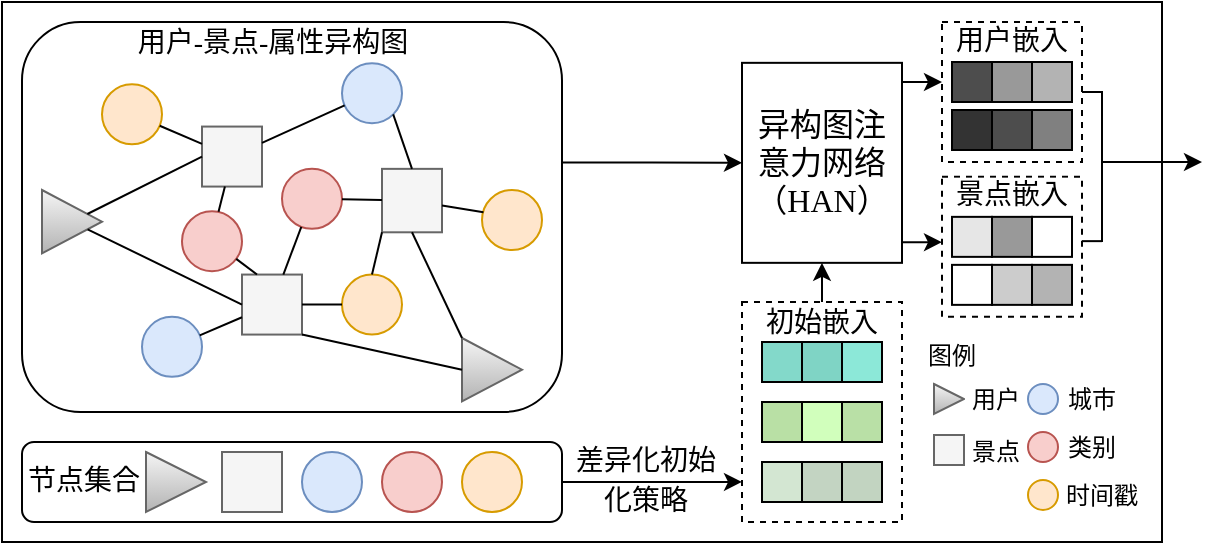 <mxfile version="26.1.2">
  <diagram name="第 1 页" id="W3BVOUTEY-KTllS0l63H">
    <mxGraphModel dx="1195" dy="615" grid="1" gridSize="10" guides="1" tooltips="1" connect="1" arrows="1" fold="1" page="1" pageScale="1" pageWidth="827" pageHeight="1169" math="0" shadow="0">
      <root>
        <mxCell id="0" />
        <mxCell id="1" parent="0" />
        <mxCell id="PugjqOxifg0IGrEvEy98-204" value="" style="rounded=0;whiteSpace=wrap;html=1;" vertex="1" parent="1">
          <mxGeometry x="30" y="240" width="580" height="270" as="geometry" />
        </mxCell>
        <mxCell id="PugjqOxifg0IGrEvEy98-112" value="&lt;font face=&quot;宋体&quot; style=&quot;font-size: 14px;&quot;&gt;差异化初始化策略&lt;/font&gt;" style="rounded=0;whiteSpace=wrap;html=1;strokeColor=#FFFFFF;fontSize=16;" vertex="1" parent="1">
          <mxGeometry x="312" y="460" width="80" height="36" as="geometry" />
        </mxCell>
        <mxCell id="PugjqOxifg0IGrEvEy98-85" value="" style="rounded=1;whiteSpace=wrap;html=1;" vertex="1" parent="1">
          <mxGeometry x="40" y="460" width="270" height="40" as="geometry" />
        </mxCell>
        <mxCell id="PugjqOxifg0IGrEvEy98-183" style="edgeStyle=orthogonalEdgeStyle;rounded=0;orthogonalLoop=1;jettySize=auto;html=1;exitX=0.993;exitY=0.897;exitDx=0;exitDy=0;exitPerimeter=0;entryX=0;entryY=0.465;entryDx=0;entryDy=0;entryPerimeter=0;" edge="1" parent="1" source="PugjqOxifg0IGrEvEy98-48" target="PugjqOxifg0IGrEvEy98-169">
          <mxGeometry relative="1" as="geometry">
            <mxPoint x="490" y="360" as="targetPoint" />
          </mxGeometry>
        </mxCell>
        <mxCell id="PugjqOxifg0IGrEvEy98-184" style="edgeStyle=orthogonalEdgeStyle;rounded=0;orthogonalLoop=1;jettySize=auto;html=1;exitX=1;exitY=0.096;exitDx=0;exitDy=0;exitPerimeter=0;entryX=0;entryY=0.429;entryDx=0;entryDy=0;entryPerimeter=0;" edge="1" parent="1" source="PugjqOxifg0IGrEvEy98-48" target="PugjqOxifg0IGrEvEy98-165">
          <mxGeometry relative="1" as="geometry">
            <mxPoint x="490" y="280" as="targetPoint" />
          </mxGeometry>
        </mxCell>
        <mxCell id="PugjqOxifg0IGrEvEy98-48" value="" style="rounded=0;whiteSpace=wrap;html=1;fontSize=15;" vertex="1" parent="1">
          <mxGeometry x="400" y="270.42" width="80" height="100" as="geometry" />
        </mxCell>
        <mxCell id="PugjqOxifg0IGrEvEy98-78" value="" style="ellipse;whiteSpace=wrap;html=1;aspect=fixed;fillColor=#ffe6cc;strokeColor=#d79b00;" vertex="1" parent="1">
          <mxGeometry x="260" y="465" width="30" height="30" as="geometry" />
        </mxCell>
        <mxCell id="PugjqOxifg0IGrEvEy98-79" value="&lt;span style=&quot;color: rgba(0, 0, 0, 0); font-family: monospace; font-size: 0px; text-align: start; text-wrap: nowrap;&quot;&gt;%3CmxGraphModel%3E%3Croot%3E%3CmxCell%20id%3D%220%22%2F%3E%3CmxCell%20id%3D%221%22%20parent%3D%220%22%2F%3E%3CmxCell%20id%3D%222%22%20value%3D%22%22%20style%3D%22ellipse%3BwhiteSpace%3Dwrap%3Bhtml%3D1%3Baspect%3Dfixed%3BfillColor%3D%23ffe6cc%3BstrokeColor%3D%23d79b00%3B%22%20vertex%3D%221%22%20parent%3D%221%22%3E%3CmxGeometry%20x%3D%2280%22%20y%3D%22290%22%20width%3D%2230%22%20height%3D%2230%22%20as%3D%22geometry%22%2F%3E%3C%2FmxCell%3E%3C%2Froot%3E%3C%2FmxGraphModel%3E&lt;/span&gt;" style="triangle;whiteSpace=wrap;html=1;fillColor=#f5f5f5;gradientColor=#b3b3b3;strokeColor=#666666;" vertex="1" parent="1">
          <mxGeometry x="102" y="465" width="30" height="30" as="geometry" />
        </mxCell>
        <mxCell id="PugjqOxifg0IGrEvEy98-80" value="" style="ellipse;whiteSpace=wrap;html=1;aspect=fixed;fillColor=#f8cecc;strokeColor=#b85450;" vertex="1" parent="1">
          <mxGeometry x="220" y="465" width="30" height="30" as="geometry" />
        </mxCell>
        <mxCell id="PugjqOxifg0IGrEvEy98-81" value="" style="ellipse;whiteSpace=wrap;html=1;aspect=fixed;fillColor=#dae8fc;strokeColor=#6c8ebf;" vertex="1" parent="1">
          <mxGeometry x="180" y="465" width="30" height="30" as="geometry" />
        </mxCell>
        <mxCell id="PugjqOxifg0IGrEvEy98-82" value="" style="whiteSpace=wrap;html=1;aspect=fixed;fillColor=#f5f5f5;fontColor=#333333;strokeColor=#666666;" vertex="1" parent="1">
          <mxGeometry x="140" y="465" width="30" height="30" as="geometry" />
        </mxCell>
        <mxCell id="PugjqOxifg0IGrEvEy98-111" style="edgeStyle=orthogonalEdgeStyle;rounded=0;orthogonalLoop=1;jettySize=auto;html=1;exitX=1;exitY=0.5;exitDx=0;exitDy=0;entryX=0;entryY=0.818;entryDx=0;entryDy=0;entryPerimeter=0;" edge="1" parent="1" source="PugjqOxifg0IGrEvEy98-85" target="PugjqOxifg0IGrEvEy98-88">
          <mxGeometry relative="1" as="geometry">
            <mxPoint x="360" y="500" as="targetPoint" />
          </mxGeometry>
        </mxCell>
        <mxCell id="PugjqOxifg0IGrEvEy98-117" style="edgeStyle=orthogonalEdgeStyle;rounded=0;orthogonalLoop=1;jettySize=auto;html=1;entryX=0;entryY=0.5;entryDx=0;entryDy=0;exitX=1.001;exitY=0.36;exitDx=0;exitDy=0;exitPerimeter=0;" edge="1" parent="1" source="PugjqOxifg0IGrEvEy98-45" target="PugjqOxifg0IGrEvEy98-48">
          <mxGeometry relative="1" as="geometry">
            <mxPoint x="390" y="347.5" as="targetPoint" />
          </mxGeometry>
        </mxCell>
        <mxCell id="PugjqOxifg0IGrEvEy98-45" value="" style="rounded=1;whiteSpace=wrap;html=1;" vertex="1" parent="1">
          <mxGeometry x="40" y="250" width="270" height="195" as="geometry" />
        </mxCell>
        <mxCell id="PugjqOxifg0IGrEvEy98-1" value="" style="rounded=0;whiteSpace=wrap;html=1;fillColor=#f5f5f5;fontColor=#333333;strokeColor=#666666;" vertex="1" parent="1">
          <mxGeometry x="220" y="323.429" width="30" height="31.714" as="geometry" />
        </mxCell>
        <mxCell id="PugjqOxifg0IGrEvEy98-2" value="&lt;span style=&quot;color: rgba(0, 0, 0, 0); font-family: monospace; font-size: 0px; text-align: start; text-wrap: nowrap;&quot;&gt;%3CmxGraphModel%3E%3Croot%3E%3CmxCell%20id%3D%220%22%2F%3E%3CmxCell%20id%3D%221%22%20parent%3D%220%22%2F%3E%3CmxCell%20id%3D%222%22%20value%3D%22%22%20style%3D%22ellipse%3BwhiteSpace%3Dwrap%3Bhtml%3D1%3Baspect%3Dfixed%3BfillColor%3D%23ffe6cc%3BstrokeColor%3D%23d79b00%3B%22%20vertex%3D%221%22%20parent%3D%221%22%3E%3CmxGeometry%20x%3D%2280%22%20y%3D%22290%22%20width%3D%2230%22%20height%3D%2230%22%20as%3D%22geometry%22%2F%3E%3C%2FmxCell%3E%3C%2Froot%3E%3C%2FmxGraphModel%3E&lt;/span&gt;" style="triangle;whiteSpace=wrap;html=1;fillColor=#f5f5f5;gradientColor=#b3b3b3;strokeColor=#666666;" vertex="1" parent="1">
          <mxGeometry x="50" y="334" width="30" height="31.714" as="geometry" />
        </mxCell>
        <mxCell id="PugjqOxifg0IGrEvEy98-3" value="" style="triangle;whiteSpace=wrap;html=1;fillColor=#f5f5f5;gradientColor=#b3b3b3;strokeColor=#666666;" vertex="1" parent="1">
          <mxGeometry x="260" y="408" width="30" height="31.714" as="geometry" />
        </mxCell>
        <mxCell id="PugjqOxifg0IGrEvEy98-4" value="" style="whiteSpace=wrap;html=1;aspect=fixed;fillColor=#f5f5f5;fontColor=#333333;strokeColor=#666666;" vertex="1" parent="1">
          <mxGeometry x="130" y="302.286" width="30" height="30" as="geometry" />
        </mxCell>
        <mxCell id="PugjqOxifg0IGrEvEy98-6" value="" style="ellipse;whiteSpace=wrap;html=1;aspect=fixed;fillColor=#f8cecc;strokeColor=#b85450;" vertex="1" parent="1">
          <mxGeometry x="120" y="344.571" width="30" height="30" as="geometry" />
        </mxCell>
        <mxCell id="PugjqOxifg0IGrEvEy98-7" value="" style="ellipse;whiteSpace=wrap;html=1;aspect=fixed;fillColor=#f8cecc;strokeColor=#b85450;" vertex="1" parent="1">
          <mxGeometry x="170" y="323.429" width="30" height="30" as="geometry" />
        </mxCell>
        <mxCell id="PugjqOxifg0IGrEvEy98-8" value="" style="ellipse;whiteSpace=wrap;html=1;aspect=fixed;fillColor=#ffe6cc;strokeColor=#d79b00;" vertex="1" parent="1">
          <mxGeometry x="80" y="281.143" width="30" height="30" as="geometry" />
        </mxCell>
        <mxCell id="PugjqOxifg0IGrEvEy98-10" value="" style="ellipse;whiteSpace=wrap;html=1;aspect=fixed;fillColor=#ffe6cc;strokeColor=#d79b00;" vertex="1" parent="1">
          <mxGeometry x="270" y="334" width="30" height="30" as="geometry" />
        </mxCell>
        <mxCell id="PugjqOxifg0IGrEvEy98-11" value="" style="ellipse;whiteSpace=wrap;html=1;aspect=fixed;fillColor=#ffe6cc;strokeColor=#d79b00;" vertex="1" parent="1">
          <mxGeometry x="200" y="376.286" width="30" height="30" as="geometry" />
        </mxCell>
        <mxCell id="PugjqOxifg0IGrEvEy98-13" value="" style="ellipse;whiteSpace=wrap;html=1;aspect=fixed;fillColor=#dae8fc;strokeColor=#6c8ebf;" vertex="1" parent="1">
          <mxGeometry x="200" y="270.571" width="30" height="30" as="geometry" />
        </mxCell>
        <mxCell id="PugjqOxifg0IGrEvEy98-17" value="" style="whiteSpace=wrap;html=1;aspect=fixed;fillColor=#f5f5f5;fontColor=#333333;strokeColor=#666666;" vertex="1" parent="1">
          <mxGeometry x="150" y="376.286" width="30" height="30" as="geometry" />
        </mxCell>
        <mxCell id="PugjqOxifg0IGrEvEy98-22" value="" style="ellipse;whiteSpace=wrap;html=1;aspect=fixed;fillColor=#dae8fc;strokeColor=#6c8ebf;" vertex="1" parent="1">
          <mxGeometry x="100" y="397.429" width="30" height="30" as="geometry" />
        </mxCell>
        <mxCell id="PugjqOxifg0IGrEvEy98-25" value="" style="endArrow=none;html=1;rounded=0;" edge="1" parent="1" source="PugjqOxifg0IGrEvEy98-4" target="PugjqOxifg0IGrEvEy98-13">
          <mxGeometry width="50" height="50" relative="1" as="geometry">
            <mxPoint x="350" y="408" as="sourcePoint" />
            <mxPoint x="400" y="355.143" as="targetPoint" />
          </mxGeometry>
        </mxCell>
        <mxCell id="PugjqOxifg0IGrEvEy98-26" value="" style="endArrow=none;html=1;rounded=0;" edge="1" parent="1" source="PugjqOxifg0IGrEvEy98-8" target="PugjqOxifg0IGrEvEy98-4">
          <mxGeometry width="50" height="50" relative="1" as="geometry">
            <mxPoint x="-10" y="386.857" as="sourcePoint" />
            <mxPoint x="40" y="334" as="targetPoint" />
          </mxGeometry>
        </mxCell>
        <mxCell id="PugjqOxifg0IGrEvEy98-30" value="" style="endArrow=none;html=1;rounded=0;entryX=0;entryY=0.5;entryDx=0;entryDy=0;" edge="1" parent="1" source="PugjqOxifg0IGrEvEy98-2" target="PugjqOxifg0IGrEvEy98-4">
          <mxGeometry width="50" height="50" relative="1" as="geometry">
            <mxPoint x="350" y="408" as="sourcePoint" />
            <mxPoint x="400" y="355.143" as="targetPoint" />
          </mxGeometry>
        </mxCell>
        <mxCell id="PugjqOxifg0IGrEvEy98-31" value="" style="endArrow=none;html=1;rounded=0;entryX=0.5;entryY=1;entryDx=0;entryDy=0;" edge="1" parent="1" target="PugjqOxifg0IGrEvEy98-1">
          <mxGeometry width="50" height="50" relative="1" as="geometry">
            <mxPoint x="260" y="408" as="sourcePoint" />
            <mxPoint x="225" y="482.751" as="targetPoint" />
          </mxGeometry>
        </mxCell>
        <mxCell id="PugjqOxifg0IGrEvEy98-32" value="" style="endArrow=none;html=1;rounded=0;entryX=0;entryY=0.5;entryDx=0;entryDy=0;" edge="1" parent="1" source="PugjqOxifg0IGrEvEy98-2" target="PugjqOxifg0IGrEvEy98-17">
          <mxGeometry width="50" height="50" relative="1" as="geometry">
            <mxPoint x="350" y="408" as="sourcePoint" />
            <mxPoint x="400" y="355.143" as="targetPoint" />
          </mxGeometry>
        </mxCell>
        <mxCell id="PugjqOxifg0IGrEvEy98-34" value="" style="endArrow=none;html=1;rounded=0;exitX=1;exitY=1;exitDx=0;exitDy=0;entryX=0;entryY=0.5;entryDx=0;entryDy=0;" edge="1" parent="1" source="PugjqOxifg0IGrEvEy98-17" target="PugjqOxifg0IGrEvEy98-3">
          <mxGeometry width="50" height="50" relative="1" as="geometry">
            <mxPoint x="310" y="408" as="sourcePoint" />
            <mxPoint x="360" y="355.143" as="targetPoint" />
          </mxGeometry>
        </mxCell>
        <mxCell id="PugjqOxifg0IGrEvEy98-35" value="" style="endArrow=none;html=1;rounded=0;exitX=1;exitY=1;exitDx=0;exitDy=0;entryX=0.5;entryY=0;entryDx=0;entryDy=0;" edge="1" parent="1" source="PugjqOxifg0IGrEvEy98-13" target="PugjqOxifg0IGrEvEy98-1">
          <mxGeometry width="50" height="50" relative="1" as="geometry">
            <mxPoint x="310" y="408" as="sourcePoint" />
            <mxPoint x="360" y="355.143" as="targetPoint" />
          </mxGeometry>
        </mxCell>
        <mxCell id="PugjqOxifg0IGrEvEy98-36" value="" style="endArrow=none;html=1;rounded=0;" edge="1" parent="1" source="PugjqOxifg0IGrEvEy98-22" target="PugjqOxifg0IGrEvEy98-17">
          <mxGeometry width="50" height="50" relative="1" as="geometry">
            <mxPoint x="310" y="408" as="sourcePoint" />
            <mxPoint x="360" y="355.143" as="targetPoint" />
          </mxGeometry>
        </mxCell>
        <mxCell id="PugjqOxifg0IGrEvEy98-38" value="" style="endArrow=none;html=1;rounded=0;entryX=0.024;entryY=0.371;entryDx=0;entryDy=0;entryPerimeter=0;" edge="1" parent="1" source="PugjqOxifg0IGrEvEy98-1" target="PugjqOxifg0IGrEvEy98-10">
          <mxGeometry width="50" height="50" relative="1" as="geometry">
            <mxPoint x="310" y="408" as="sourcePoint" />
            <mxPoint x="360" y="355.143" as="targetPoint" />
          </mxGeometry>
        </mxCell>
        <mxCell id="PugjqOxifg0IGrEvEy98-39" value="" style="endArrow=none;html=1;rounded=0;entryX=0;entryY=1;entryDx=0;entryDy=0;exitX=0.5;exitY=0;exitDx=0;exitDy=0;" edge="1" parent="1" source="PugjqOxifg0IGrEvEy98-11" target="PugjqOxifg0IGrEvEy98-1">
          <mxGeometry width="50" height="50" relative="1" as="geometry">
            <mxPoint x="130" y="503.143" as="sourcePoint" />
            <mxPoint x="180" y="450.286" as="targetPoint" />
          </mxGeometry>
        </mxCell>
        <mxCell id="PugjqOxifg0IGrEvEy98-40" value="" style="endArrow=none;html=1;rounded=0;" edge="1" parent="1" source="PugjqOxifg0IGrEvEy98-17" target="PugjqOxifg0IGrEvEy98-11">
          <mxGeometry width="50" height="50" relative="1" as="geometry">
            <mxPoint x="310" y="408" as="sourcePoint" />
            <mxPoint x="360" y="355.143" as="targetPoint" />
          </mxGeometry>
        </mxCell>
        <mxCell id="PugjqOxifg0IGrEvEy98-41" value="" style="endArrow=none;html=1;rounded=0;" edge="1" parent="1" source="PugjqOxifg0IGrEvEy98-17" target="PugjqOxifg0IGrEvEy98-7">
          <mxGeometry width="50" height="50" relative="1" as="geometry">
            <mxPoint x="310" y="408" as="sourcePoint" />
            <mxPoint x="360" y="355.143" as="targetPoint" />
          </mxGeometry>
        </mxCell>
        <mxCell id="PugjqOxifg0IGrEvEy98-42" value="" style="endArrow=none;html=1;rounded=0;entryX=0.25;entryY=0;entryDx=0;entryDy=0;" edge="1" parent="1" source="PugjqOxifg0IGrEvEy98-6" target="PugjqOxifg0IGrEvEy98-17">
          <mxGeometry width="50" height="50" relative="1" as="geometry">
            <mxPoint x="150" y="492.571" as="sourcePoint" />
            <mxPoint x="200" y="439.714" as="targetPoint" />
          </mxGeometry>
        </mxCell>
        <mxCell id="PugjqOxifg0IGrEvEy98-43" value="" style="endArrow=none;html=1;rounded=0;" edge="1" parent="1" source="PugjqOxifg0IGrEvEy98-6" target="PugjqOxifg0IGrEvEy98-4">
          <mxGeometry width="50" height="50" relative="1" as="geometry">
            <mxPoint x="30" y="524.286" as="sourcePoint" />
            <mxPoint x="80" y="471.429" as="targetPoint" />
          </mxGeometry>
        </mxCell>
        <mxCell id="PugjqOxifg0IGrEvEy98-44" value="" style="endArrow=none;html=1;rounded=0;" edge="1" parent="1" source="PugjqOxifg0IGrEvEy98-7" target="PugjqOxifg0IGrEvEy98-1">
          <mxGeometry width="50" height="50" relative="1" as="geometry">
            <mxPoint x="140" y="577.143" as="sourcePoint" />
            <mxPoint x="190" y="524.286" as="targetPoint" />
          </mxGeometry>
        </mxCell>
        <mxCell id="PugjqOxifg0IGrEvEy98-115" value="&lt;font face=&quot;宋体&quot; style=&quot;font-size: 14px;&quot;&gt;用户-景点-属性异构图&lt;/font&gt;" style="rounded=0;whiteSpace=wrap;html=1;strokeColor=#FFFFFF;fontSize=16;" vertex="1" parent="1">
          <mxGeometry x="87.5" y="252" width="155" height="14.57" as="geometry" />
        </mxCell>
        <mxCell id="PugjqOxifg0IGrEvEy98-116" style="edgeStyle=orthogonalEdgeStyle;rounded=0;orthogonalLoop=1;jettySize=auto;html=1;exitX=0.5;exitY=0;exitDx=0;exitDy=0;entryX=0.5;entryY=1;entryDx=0;entryDy=0;" edge="1" parent="1" source="PugjqOxifg0IGrEvEy98-88" target="PugjqOxifg0IGrEvEy98-48">
          <mxGeometry relative="1" as="geometry" />
        </mxCell>
        <mxCell id="PugjqOxifg0IGrEvEy98-118" value="&lt;font face=&quot;宋体&quot;&gt;异构图注意力网络（HAN）&lt;/font&gt;" style="rounded=0;whiteSpace=wrap;html=1;strokeColor=#FFFFFF;fontSize=16;" vertex="1" parent="1">
          <mxGeometry x="407" y="296.28" width="66" height="48.29" as="geometry" />
        </mxCell>
        <mxCell id="PugjqOxifg0IGrEvEy98-119" value="&lt;font face=&quot;宋体&quot; style=&quot;font-size: 14px;&quot;&gt;节点集合&lt;/font&gt;" style="rounded=0;whiteSpace=wrap;html=1;strokeColor=#FFFFFF;fontSize=16;" vertex="1" parent="1">
          <mxGeometry x="41" y="470" width="60" height="16" as="geometry" />
        </mxCell>
        <mxCell id="PugjqOxifg0IGrEvEy98-88" value="" style="rounded=0;whiteSpace=wrap;html=1;glass=0;shadow=0;dashed=1;" vertex="1" parent="1">
          <mxGeometry x="400" y="390" width="80" height="110" as="geometry" />
        </mxCell>
        <mxCell id="PugjqOxifg0IGrEvEy98-109" value="" style="group" vertex="1" connectable="0" parent="1">
          <mxGeometry x="410" y="410" width="60" height="20" as="geometry" />
        </mxCell>
        <mxCell id="PugjqOxifg0IGrEvEy98-89" value="" style="rounded=0;whiteSpace=wrap;html=1;fillColor=#83D9CA;strokeColor=default;" vertex="1" parent="PugjqOxifg0IGrEvEy98-109">
          <mxGeometry width="20" height="20" as="geometry" />
        </mxCell>
        <mxCell id="PugjqOxifg0IGrEvEy98-91" value="" style="rounded=0;whiteSpace=wrap;html=1;strokeColor=#000000;fillColor=#7FD4C5;" vertex="1" parent="PugjqOxifg0IGrEvEy98-109">
          <mxGeometry x="20" width="20" height="20" as="geometry" />
        </mxCell>
        <mxCell id="PugjqOxifg0IGrEvEy98-92" value="" style="rounded=0;whiteSpace=wrap;html=1;fillColor=#8CE8D8;" vertex="1" parent="PugjqOxifg0IGrEvEy98-109">
          <mxGeometry x="40" width="20" height="20" as="geometry" />
        </mxCell>
        <mxCell id="PugjqOxifg0IGrEvEy98-101" value="" style="rounded=0;whiteSpace=wrap;html=1;fillColor=#B9E0A5;strokeColor=#000000;" vertex="1" parent="1">
          <mxGeometry x="410" y="440" width="20" height="20" as="geometry" />
        </mxCell>
        <mxCell id="PugjqOxifg0IGrEvEy98-102" value="" style="rounded=0;whiteSpace=wrap;html=1;strokeColor=#000000;fillColor=#D1FFBC;" vertex="1" parent="1">
          <mxGeometry x="430" y="440" width="20" height="20" as="geometry" />
        </mxCell>
        <mxCell id="PugjqOxifg0IGrEvEy98-103" value="" style="rounded=0;whiteSpace=wrap;html=1;fillColor=#B9E0A6;" vertex="1" parent="1">
          <mxGeometry x="450" y="440" width="20" height="20" as="geometry" />
        </mxCell>
        <mxCell id="PugjqOxifg0IGrEvEy98-113" value="" style="group" vertex="1" connectable="0" parent="1">
          <mxGeometry x="410" y="470" width="60" height="20" as="geometry" />
        </mxCell>
        <mxCell id="PugjqOxifg0IGrEvEy98-96" value="" style="rounded=0;whiteSpace=wrap;html=1;fillColor=#D3E6D2;strokeColor=#000000;" vertex="1" parent="PugjqOxifg0IGrEvEy98-113">
          <mxGeometry width="20" height="20" as="geometry" />
        </mxCell>
        <mxCell id="PugjqOxifg0IGrEvEy98-97" value="" style="rounded=0;whiteSpace=wrap;html=1;strokeColor=#000000;fillColor=#C3D4C2;" vertex="1" parent="PugjqOxifg0IGrEvEy98-113">
          <mxGeometry x="20" width="20" height="20" as="geometry" />
        </mxCell>
        <mxCell id="PugjqOxifg0IGrEvEy98-98" value="" style="rounded=0;whiteSpace=wrap;html=1;fillColor=#C2D4C1;" vertex="1" parent="PugjqOxifg0IGrEvEy98-113">
          <mxGeometry x="40" width="20" height="20" as="geometry" />
        </mxCell>
        <mxCell id="PugjqOxifg0IGrEvEy98-121" value="&lt;font face=&quot;宋体&quot; style=&quot;font-size: 14px;&quot;&gt;初始嵌入&lt;/font&gt;" style="rounded=0;whiteSpace=wrap;html=1;strokeColor=#FFFFFF;fontSize=16;" vertex="1" parent="1">
          <mxGeometry x="410" y="392.29" width="60" height="14" as="geometry" />
        </mxCell>
        <mxCell id="PugjqOxifg0IGrEvEy98-154" value="&lt;font face=&quot;宋体&quot; style=&quot;font-size: 12px;&quot;&gt;图例&lt;/font&gt;" style="rounded=0;whiteSpace=wrap;html=1;strokeColor=#FFFFFF;fontSize=16;" vertex="1" parent="1">
          <mxGeometry x="490" y="408.0" width="30" height="14" as="geometry" />
        </mxCell>
        <mxCell id="PugjqOxifg0IGrEvEy98-155" value="&lt;span style=&quot;color: rgba(0, 0, 0, 0); font-family: monospace; font-size: 0px; text-align: start; text-wrap: nowrap;&quot;&gt;%3CmxGraphModel%3E%3Croot%3E%3CmxCell%20id%3D%220%22%2F%3E%3CmxCell%20id%3D%221%22%20parent%3D%220%22%2F%3E%3CmxCell%20id%3D%222%22%20value%3D%22%22%20style%3D%22ellipse%3BwhiteSpace%3Dwrap%3Bhtml%3D1%3Baspect%3Dfixed%3BfillColor%3D%23ffe6cc%3BstrokeColor%3D%23d79b00%3B%22%20vertex%3D%221%22%20parent%3D%221%22%3E%3CmxGeometry%20x%3D%2280%22%20y%3D%22290%22%20width%3D%2230%22%20height%3D%2230%22%20as%3D%22geometry%22%2F%3E%3C%2FmxCell%3E%3C%2Froot%3E%3C%2FmxGraphModel%3E&lt;/span&gt;" style="triangle;whiteSpace=wrap;html=1;fillColor=#f5f5f5;gradientColor=#b3b3b3;strokeColor=#666666;" vertex="1" parent="1">
          <mxGeometry x="496" y="431" width="15" height="15" as="geometry" />
        </mxCell>
        <mxCell id="PugjqOxifg0IGrEvEy98-156" value="" style="whiteSpace=wrap;html=1;aspect=fixed;fillColor=#f5f5f5;fontColor=#333333;strokeColor=#666666;" vertex="1" parent="1">
          <mxGeometry x="496" y="456.5" width="15" height="15" as="geometry" />
        </mxCell>
        <mxCell id="PugjqOxifg0IGrEvEy98-157" value="" style="ellipse;whiteSpace=wrap;html=1;aspect=fixed;fillColor=#dae8fc;strokeColor=#6c8ebf;" vertex="1" parent="1">
          <mxGeometry x="543" y="431" width="15" height="15" as="geometry" />
        </mxCell>
        <mxCell id="PugjqOxifg0IGrEvEy98-158" value="" style="ellipse;whiteSpace=wrap;html=1;aspect=fixed;fillColor=#f8cecc;strokeColor=#b85450;" vertex="1" parent="1">
          <mxGeometry x="543" y="455" width="15" height="15" as="geometry" />
        </mxCell>
        <mxCell id="PugjqOxifg0IGrEvEy98-159" value="" style="ellipse;whiteSpace=wrap;html=1;aspect=fixed;fillColor=#ffe6cc;strokeColor=#d79b00;" vertex="1" parent="1">
          <mxGeometry x="543" y="479" width="15" height="15" as="geometry" />
        </mxCell>
        <mxCell id="PugjqOxifg0IGrEvEy98-181" value="" style="group" vertex="1" connectable="0" parent="1">
          <mxGeometry x="500" y="327.43" width="70" height="70" as="geometry" />
        </mxCell>
        <mxCell id="PugjqOxifg0IGrEvEy98-169" value="" style="rounded=0;whiteSpace=wrap;html=1;dashed=1;" vertex="1" parent="PugjqOxifg0IGrEvEy98-181">
          <mxGeometry width="70" height="70" as="geometry" />
        </mxCell>
        <mxCell id="PugjqOxifg0IGrEvEy98-170" value="&lt;font face=&quot;宋体&quot; style=&quot;font-size: 14px;&quot;&gt;景点嵌入&lt;/font&gt;" style="rounded=0;whiteSpace=wrap;html=1;strokeColor=#FFFFFF;fontSize=16;" vertex="1" parent="PugjqOxifg0IGrEvEy98-181">
          <mxGeometry x="5" y="1" width="60" height="14" as="geometry" />
        </mxCell>
        <mxCell id="PugjqOxifg0IGrEvEy98-171" value="" style="group" vertex="1" connectable="0" parent="PugjqOxifg0IGrEvEy98-181">
          <mxGeometry x="5" y="20" width="60" height="20" as="geometry" />
        </mxCell>
        <mxCell id="PugjqOxifg0IGrEvEy98-172" value="" style="rounded=0;whiteSpace=wrap;html=1;fillColor=#E6E6E6;strokeColor=#000000;container=0;" vertex="1" parent="PugjqOxifg0IGrEvEy98-171">
          <mxGeometry width="20" height="20" as="geometry" />
        </mxCell>
        <mxCell id="PugjqOxifg0IGrEvEy98-173" value="" style="rounded=0;whiteSpace=wrap;html=1;strokeColor=#000000;fillColor=#999999;container=0;" vertex="1" parent="PugjqOxifg0IGrEvEy98-171">
          <mxGeometry x="20" width="20" height="20" as="geometry" />
        </mxCell>
        <mxCell id="PugjqOxifg0IGrEvEy98-174" value="" style="rounded=0;whiteSpace=wrap;html=1;fillColor=#FFFFFF;container=0;" vertex="1" parent="PugjqOxifg0IGrEvEy98-171">
          <mxGeometry x="40" width="20" height="20" as="geometry" />
        </mxCell>
        <mxCell id="PugjqOxifg0IGrEvEy98-175" value="" style="group" vertex="1" connectable="0" parent="PugjqOxifg0IGrEvEy98-181">
          <mxGeometry x="5" y="44" width="60" height="20" as="geometry" />
        </mxCell>
        <mxCell id="PugjqOxifg0IGrEvEy98-176" value="" style="rounded=0;whiteSpace=wrap;html=1;fillColor=#FFFFFF;strokeColor=#000000;" vertex="1" parent="PugjqOxifg0IGrEvEy98-175">
          <mxGeometry width="20" height="20" as="geometry" />
        </mxCell>
        <mxCell id="PugjqOxifg0IGrEvEy98-177" value="" style="rounded=0;whiteSpace=wrap;html=1;strokeColor=#000000;fillColor=#CCCCCC;" vertex="1" parent="PugjqOxifg0IGrEvEy98-175">
          <mxGeometry x="20" width="20" height="20" as="geometry" />
        </mxCell>
        <mxCell id="PugjqOxifg0IGrEvEy98-178" value="" style="rounded=0;whiteSpace=wrap;html=1;fillColor=#B3B3B3;" vertex="1" parent="PugjqOxifg0IGrEvEy98-175">
          <mxGeometry x="40" width="20" height="20" as="geometry" />
        </mxCell>
        <mxCell id="PugjqOxifg0IGrEvEy98-190" value="&lt;font face=&quot;宋体&quot; style=&quot;font-size: 12px;&quot;&gt;用户&lt;/font&gt;" style="rounded=0;whiteSpace=wrap;html=1;strokeColor=#FFFFFF;fontSize=16;" vertex="1" parent="1">
          <mxGeometry x="512" y="430" width="30" height="14" as="geometry" />
        </mxCell>
        <mxCell id="PugjqOxifg0IGrEvEy98-191" value="&lt;font face=&quot;宋体&quot; style=&quot;font-size: 12px;&quot;&gt;景点&lt;/font&gt;" style="rounded=0;whiteSpace=wrap;html=1;strokeColor=#FFFFFF;fontSize=16;" vertex="1" parent="1">
          <mxGeometry x="512" y="455.5" width="30" height="14" as="geometry" />
        </mxCell>
        <mxCell id="PugjqOxifg0IGrEvEy98-192" value="&lt;font face=&quot;宋体&quot; style=&quot;font-size: 12px;&quot;&gt;城市&lt;/font&gt;" style="rounded=0;whiteSpace=wrap;html=1;strokeColor=#FFFFFF;fontSize=16;" vertex="1" parent="1">
          <mxGeometry x="560" y="430" width="30" height="14" as="geometry" />
        </mxCell>
        <mxCell id="PugjqOxifg0IGrEvEy98-194" value="&lt;font face=&quot;宋体&quot; style=&quot;font-size: 12px;&quot;&gt;类别&lt;/font&gt;" style="rounded=0;whiteSpace=wrap;html=1;strokeColor=#FFFFFF;fontSize=16;" vertex="1" parent="1">
          <mxGeometry x="560" y="454" width="30" height="14" as="geometry" />
        </mxCell>
        <mxCell id="PugjqOxifg0IGrEvEy98-195" value="&lt;font face=&quot;宋体&quot; style=&quot;font-size: 12px;&quot;&gt;时间戳&lt;/font&gt;" style="rounded=0;whiteSpace=wrap;html=1;strokeColor=#FFFFFF;fontSize=16;" vertex="1" parent="1">
          <mxGeometry x="560" y="478" width="40" height="14" as="geometry" />
        </mxCell>
        <mxCell id="PugjqOxifg0IGrEvEy98-200" value="" style="line;strokeWidth=1;html=1;" vertex="1" parent="1">
          <mxGeometry x="570" y="354.57" width="10" height="10" as="geometry" />
        </mxCell>
        <mxCell id="PugjqOxifg0IGrEvEy98-202" value="" style="line;strokeWidth=1;direction=south;html=1;" vertex="1" parent="1">
          <mxGeometry x="575" y="319.93" width="10" height="40.07" as="geometry" />
        </mxCell>
        <mxCell id="PugjqOxifg0IGrEvEy98-186" style="edgeStyle=orthogonalEdgeStyle;rounded=0;orthogonalLoop=1;jettySize=auto;html=1;exitX=1;exitY=0.5;exitDx=0;exitDy=0;endArrow=classic;startFill=0;endFill=1;" edge="1" parent="1" source="PugjqOxifg0IGrEvEy98-165">
          <mxGeometry relative="1" as="geometry">
            <mxPoint x="630" y="320" as="targetPoint" />
            <Array as="points">
              <mxPoint x="580" y="285" />
              <mxPoint x="580" y="320" />
            </Array>
          </mxGeometry>
        </mxCell>
        <mxCell id="PugjqOxifg0IGrEvEy98-165" value="" style="rounded=0;whiteSpace=wrap;html=1;dashed=1;" vertex="1" parent="1">
          <mxGeometry x="500" y="250" width="70" height="70" as="geometry" />
        </mxCell>
        <mxCell id="PugjqOxifg0IGrEvEy98-150" value="&lt;font face=&quot;宋体&quot; style=&quot;font-size: 14px;&quot;&gt;用户嵌入&lt;/font&gt;" style="rounded=0;whiteSpace=wrap;html=1;strokeColor=#FFFFFF;fontSize=16;" vertex="1" parent="1">
          <mxGeometry x="505" y="251" width="60" height="14" as="geometry" />
        </mxCell>
        <mxCell id="PugjqOxifg0IGrEvEy98-166" value="" style="group" vertex="1" connectable="0" parent="1">
          <mxGeometry x="505" y="270" width="60" height="20" as="geometry" />
        </mxCell>
        <mxCell id="PugjqOxifg0IGrEvEy98-127" value="" style="rounded=0;whiteSpace=wrap;html=1;fillColor=#4D4D4D;strokeColor=#000000;container=0;" vertex="1" parent="PugjqOxifg0IGrEvEy98-166">
          <mxGeometry width="20" height="20" as="geometry" />
        </mxCell>
        <mxCell id="PugjqOxifg0IGrEvEy98-128" value="" style="rounded=0;whiteSpace=wrap;html=1;strokeColor=#000000;fillColor=#999999;container=0;" vertex="1" parent="PugjqOxifg0IGrEvEy98-166">
          <mxGeometry x="20" width="20" height="20" as="geometry" />
        </mxCell>
        <mxCell id="PugjqOxifg0IGrEvEy98-129" value="" style="rounded=0;whiteSpace=wrap;html=1;fillColor=#B3B3B3;container=0;" vertex="1" parent="PugjqOxifg0IGrEvEy98-166">
          <mxGeometry x="40" width="20" height="20" as="geometry" />
        </mxCell>
        <mxCell id="PugjqOxifg0IGrEvEy98-130" value="" style="group" vertex="1" connectable="0" parent="1">
          <mxGeometry x="505" y="294" width="60" height="20" as="geometry" />
        </mxCell>
        <mxCell id="PugjqOxifg0IGrEvEy98-131" value="" style="rounded=0;whiteSpace=wrap;html=1;fillColor=#333333;strokeColor=#000000;" vertex="1" parent="PugjqOxifg0IGrEvEy98-130">
          <mxGeometry width="20" height="20" as="geometry" />
        </mxCell>
        <mxCell id="PugjqOxifg0IGrEvEy98-132" value="" style="rounded=0;whiteSpace=wrap;html=1;strokeColor=#000000;fillColor=#4D4D4D;" vertex="1" parent="PugjqOxifg0IGrEvEy98-130">
          <mxGeometry x="20" width="20" height="20" as="geometry" />
        </mxCell>
        <mxCell id="PugjqOxifg0IGrEvEy98-133" value="" style="rounded=0;whiteSpace=wrap;html=1;fillColor=#808080;" vertex="1" parent="PugjqOxifg0IGrEvEy98-130">
          <mxGeometry x="40" width="20" height="20" as="geometry" />
        </mxCell>
      </root>
    </mxGraphModel>
  </diagram>
</mxfile>
